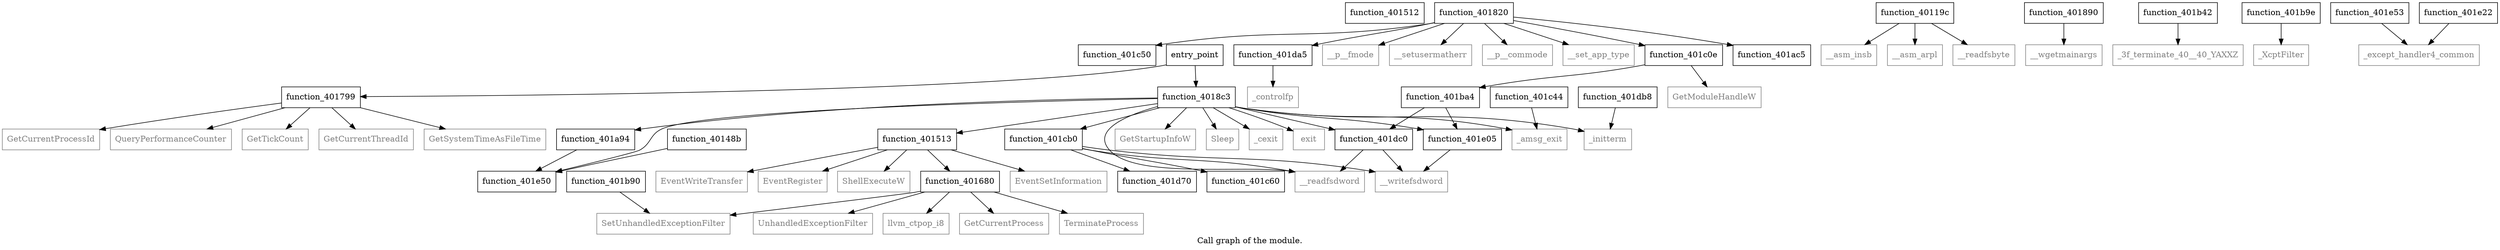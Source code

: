 digraph "Call graph of the module." {
  label="Call graph of the module.";
  node [shape=record];

  Node_function_401512 [label="{function_401512}"];
  Node_function_401513 [label="{function_401513}"];
  Node_function_40119c [label="{function_40119c}"];
  Node_function_40148b [label="{function_40148b}"];
  Node_function_401680 [label="{function_401680}"];
  Node_function_401799 [label="{function_401799}"];
  Node_function_401820 [label="{function_401820}"];
  Node_function_401890 [label="{function_401890}"];
  Node_function_4018c3 [label="{function_4018c3}"];
  Node_function_401a94 [label="{function_401a94}"];
  Node_function_401ac5 [label="{function_401ac5}"];
  Node_entry_point [label="{entry_point}"];
  Node_function_401b42 [label="{function_401b42}"];
  Node_function_401ba4 [label="{function_401ba4}"];
  Node_function_401c60 [label="{function_401c60}"];
  Node_function_401b90 [label="{function_401b90}"];
  Node_function_401e05 [label="{function_401e05}"];
  Node_EventSetInformation [color="gray50", fontcolor="gray50", label="{EventSetInformation}"];
  Node_EventWriteTransfer [color="gray50", fontcolor="gray50", label="{EventWriteTransfer}"];
  Node_function_401dc0 [label="{function_401dc0}"];
  Node_EventRegister [color="gray50", fontcolor="gray50", label="{EventRegister}"];
  Node_function_401c50 [label="{function_401c50}"];
  Node_function_401b9e [label="{function_401b9e}"];
  Node_function_401c44 [label="{function_401c44}"];
  Node_function_401d70 [label="{function_401d70}"];
  Node_function_401e50 [label="{function_401e50}"];
  Node_function_401cb0 [label="{function_401cb0}"];
  Node_function_401c0e [label="{function_401c0e}"];
  Node_function_401db8 [label="{function_401db8}"];
  Node_function_401e53 [label="{function_401e53}"];
  Node_function_401da5 [label="{function_401da5}"];
  Node_function_401e22 [label="{function_401e22}"];
  Node___readfsdword [color="gray50", fontcolor="gray50", label="{__readfsdword}"];
  Node___asm_insb [color="gray50", fontcolor="gray50", label="{__asm_insb}"];
  Node__amsg_exit [color="gray50", fontcolor="gray50", label="{_amsg_exit}"];
  Node_QueryPerformanceCounter [color="gray50", fontcolor="gray50", label="{QueryPerformanceCounter}"];
  Node_GetCurrentProcess [color="gray50", fontcolor="gray50", label="{GetCurrentProcess}"];
  Node___asm_arpl [color="gray50", fontcolor="gray50", label="{__asm_arpl}"];
  Node___wgetmainargs [color="gray50", fontcolor="gray50", label="{__wgetmainargs}"];
  Node_GetSystemTimeAsFileTime [color="gray50", fontcolor="gray50", label="{GetSystemTimeAsFileTime}"];
  Node_TerminateProcess [color="gray50", fontcolor="gray50", label="{TerminateProcess}"];
  Node_GetStartupInfoW [color="gray50", fontcolor="gray50", label="{GetStartupInfoW}"];
  Node_GetCurrentProcessId [color="gray50", fontcolor="gray50", label="{GetCurrentProcessId}"];
  Node___writefsdword [color="gray50", fontcolor="gray50", label="{__writefsdword}"];
  Node__3f_terminate_40__40_YAXXZ [color="gray50", fontcolor="gray50", label="{_3f_terminate_40__40_YAXXZ}"];
  Node_ShellExecuteW [color="gray50", fontcolor="gray50", label="{ShellExecuteW}"];
  Node_GetTickCount [color="gray50", fontcolor="gray50", label="{GetTickCount}"];
  Node__XcptFilter [color="gray50", fontcolor="gray50", label="{_XcptFilter}"];
  Node__except_handler4_common [color="gray50", fontcolor="gray50", label="{_except_handler4_common}"];
  Node_UnhandledExceptionFilter [color="gray50", fontcolor="gray50", label="{UnhandledExceptionFilter}"];
  Node_GetCurrentThreadId [color="gray50", fontcolor="gray50", label="{GetCurrentThreadId}"];
  Node_Sleep [color="gray50", fontcolor="gray50", label="{Sleep}"];
  Node___p__fmode [color="gray50", fontcolor="gray50", label="{__p__fmode}"];
  Node___setusermatherr [color="gray50", fontcolor="gray50", label="{__setusermatherr}"];
  Node__controlfp [color="gray50", fontcolor="gray50", label="{_controlfp}"];
  Node___p__commode [color="gray50", fontcolor="gray50", label="{__p__commode}"];
  Node__initterm [color="gray50", fontcolor="gray50", label="{_initterm}"];
  Node___set_app_type [color="gray50", fontcolor="gray50", label="{__set_app_type}"];
  Node__cexit [color="gray50", fontcolor="gray50", label="{_cexit}"];
  Node_GetModuleHandleW [color="gray50", fontcolor="gray50", label="{GetModuleHandleW}"];
  Node_exit [color="gray50", fontcolor="gray50", label="{exit}"];
  Node_llvm_ctpop_i8 [color="gray50", fontcolor="gray50", label="{llvm_ctpop_i8}"];
  Node___readfsbyte [color="gray50", fontcolor="gray50", label="{__readfsbyte}"];
  Node_SetUnhandledExceptionFilter [color="gray50", fontcolor="gray50", label="{SetUnhandledExceptionFilter}"];
  Node_function_401513 -> Node_function_401680;
  Node_function_401513 -> Node_EventSetInformation;
  Node_function_401513 -> Node_EventWriteTransfer;
  Node_function_401513 -> Node_EventRegister;
  Node_function_401513 -> Node_ShellExecuteW;
  Node_function_40119c -> Node___asm_insb;
  Node_function_40119c -> Node___asm_arpl;
  Node_function_40119c -> Node___readfsbyte;
  Node_function_40148b -> Node_function_401e50;
  Node_function_401680 -> Node_GetCurrentProcess;
  Node_function_401680 -> Node_TerminateProcess;
  Node_function_401680 -> Node_UnhandledExceptionFilter;
  Node_function_401680 -> Node_llvm_ctpop_i8;
  Node_function_401680 -> Node_SetUnhandledExceptionFilter;
  Node_function_401799 -> Node_QueryPerformanceCounter;
  Node_function_401799 -> Node_GetSystemTimeAsFileTime;
  Node_function_401799 -> Node_GetCurrentProcessId;
  Node_function_401799 -> Node_GetTickCount;
  Node_function_401799 -> Node_GetCurrentThreadId;
  Node_function_401820 -> Node_function_401ac5;
  Node_function_401820 -> Node_function_401c50;
  Node_function_401820 -> Node_function_401c0e;
  Node_function_401820 -> Node_function_401da5;
  Node_function_401820 -> Node___p__fmode;
  Node_function_401820 -> Node___setusermatherr;
  Node_function_401820 -> Node___p__commode;
  Node_function_401820 -> Node___set_app_type;
  Node_function_401890 -> Node___wgetmainargs;
  Node_function_4018c3 -> Node_function_401513;
  Node_function_4018c3 -> Node_function_401a94;
  Node_function_4018c3 -> Node_function_401e05;
  Node_function_4018c3 -> Node_function_401dc0;
  Node_function_4018c3 -> Node_function_401e50;
  Node_function_4018c3 -> Node_function_401cb0;
  Node_function_4018c3 -> Node___readfsdword;
  Node_function_4018c3 -> Node__amsg_exit;
  Node_function_4018c3 -> Node_GetStartupInfoW;
  Node_function_4018c3 -> Node_Sleep;
  Node_function_4018c3 -> Node__initterm;
  Node_function_4018c3 -> Node__cexit;
  Node_function_4018c3 -> Node_exit;
  Node_function_401a94 -> Node_function_401e50;
  Node_entry_point -> Node_function_401799;
  Node_entry_point -> Node_function_4018c3;
  Node_function_401b42 -> Node__3f_terminate_40__40_YAXXZ;
  Node_function_401ba4 -> Node_function_401e05;
  Node_function_401ba4 -> Node_function_401dc0;
  Node_function_401b90 -> Node_SetUnhandledExceptionFilter;
  Node_function_401e05 -> Node___writefsdword;
  Node_function_401dc0 -> Node___readfsdword;
  Node_function_401dc0 -> Node___writefsdword;
  Node_function_401b9e -> Node__XcptFilter;
  Node_function_401c44 -> Node__amsg_exit;
  Node_function_401cb0 -> Node_function_401c60;
  Node_function_401cb0 -> Node_function_401d70;
  Node_function_401cb0 -> Node___readfsdword;
  Node_function_401cb0 -> Node___writefsdword;
  Node_function_401c0e -> Node_function_401ba4;
  Node_function_401c0e -> Node_GetModuleHandleW;
  Node_function_401db8 -> Node__initterm;
  Node_function_401e53 -> Node__except_handler4_common;
  Node_function_401da5 -> Node__controlfp;
  Node_function_401e22 -> Node__except_handler4_common;
}
